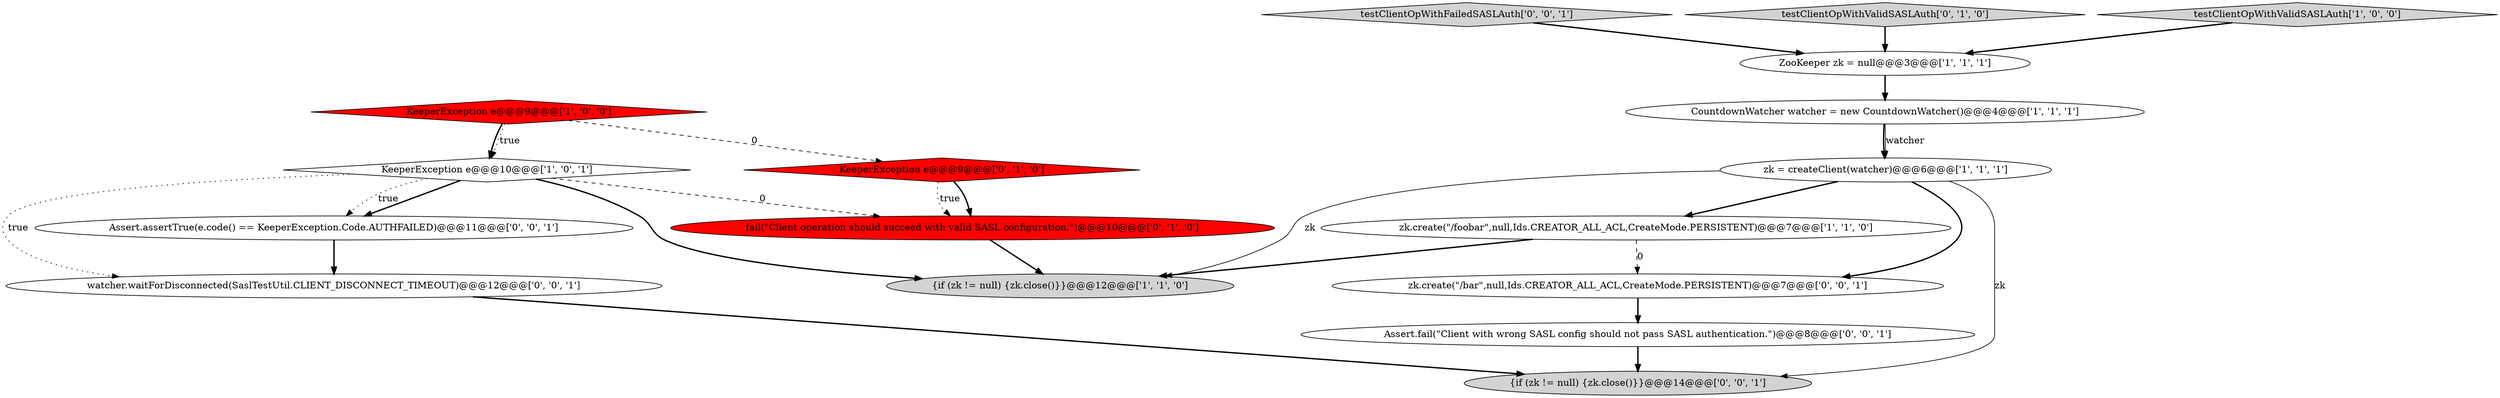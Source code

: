 digraph {
15 [style = filled, label = "testClientOpWithFailedSASLAuth['0', '0', '1']", fillcolor = lightgray, shape = diamond image = "AAA0AAABBB3BBB"];
9 [style = filled, label = "KeeperException e@@@9@@@['0', '1', '0']", fillcolor = red, shape = diamond image = "AAA1AAABBB2BBB"];
10 [style = filled, label = "testClientOpWithValidSASLAuth['0', '1', '0']", fillcolor = lightgray, shape = diamond image = "AAA0AAABBB2BBB"];
16 [style = filled, label = "Assert.assertTrue(e.code() == KeeperException.Code.AUTHFAILED)@@@11@@@['0', '0', '1']", fillcolor = white, shape = ellipse image = "AAA0AAABBB3BBB"];
11 [style = filled, label = "watcher.waitForDisconnected(SaslTestUtil.CLIENT_DISCONNECT_TIMEOUT)@@@12@@@['0', '0', '1']", fillcolor = white, shape = ellipse image = "AAA0AAABBB3BBB"];
2 [style = filled, label = "{if (zk != null) {zk.close()}}@@@12@@@['1', '1', '0']", fillcolor = lightgray, shape = ellipse image = "AAA0AAABBB1BBB"];
8 [style = filled, label = "fail(\"Client operation should succeed with valid SASL configuration.\")@@@10@@@['0', '1', '0']", fillcolor = red, shape = ellipse image = "AAA1AAABBB2BBB"];
13 [style = filled, label = "Assert.fail(\"Client with wrong SASL config should not pass SASL authentication.\")@@@8@@@['0', '0', '1']", fillcolor = white, shape = ellipse image = "AAA0AAABBB3BBB"];
3 [style = filled, label = "CountdownWatcher watcher = new CountdownWatcher()@@@4@@@['1', '1', '1']", fillcolor = white, shape = ellipse image = "AAA0AAABBB1BBB"];
4 [style = filled, label = "testClientOpWithValidSASLAuth['1', '0', '0']", fillcolor = lightgray, shape = diamond image = "AAA0AAABBB1BBB"];
12 [style = filled, label = "zk.create(\"/bar\",null,Ids.CREATOR_ALL_ACL,CreateMode.PERSISTENT)@@@7@@@['0', '0', '1']", fillcolor = white, shape = ellipse image = "AAA0AAABBB3BBB"];
7 [style = filled, label = "ZooKeeper zk = null@@@3@@@['1', '1', '1']", fillcolor = white, shape = ellipse image = "AAA0AAABBB1BBB"];
0 [style = filled, label = "zk = createClient(watcher)@@@6@@@['1', '1', '1']", fillcolor = white, shape = ellipse image = "AAA0AAABBB1BBB"];
14 [style = filled, label = "{if (zk != null) {zk.close()}}@@@14@@@['0', '0', '1']", fillcolor = lightgray, shape = ellipse image = "AAA0AAABBB3BBB"];
5 [style = filled, label = "zk.create(\"/foobar\",null,Ids.CREATOR_ALL_ACL,CreateMode.PERSISTENT)@@@7@@@['1', '1', '0']", fillcolor = white, shape = ellipse image = "AAA0AAABBB1BBB"];
6 [style = filled, label = "KeeperException e@@@10@@@['1', '0', '1']", fillcolor = white, shape = diamond image = "AAA0AAABBB1BBB"];
1 [style = filled, label = "KeeperException e@@@9@@@['1', '0', '0']", fillcolor = red, shape = diamond image = "AAA1AAABBB1BBB"];
6->8 [style = dashed, label="0"];
0->2 [style = solid, label="zk"];
5->12 [style = dashed, label="0"];
16->11 [style = bold, label=""];
15->7 [style = bold, label=""];
11->14 [style = bold, label=""];
0->12 [style = bold, label=""];
1->9 [style = dashed, label="0"];
9->8 [style = bold, label=""];
10->7 [style = bold, label=""];
4->7 [style = bold, label=""];
7->3 [style = bold, label=""];
3->0 [style = bold, label=""];
6->2 [style = bold, label=""];
9->8 [style = dotted, label="true"];
12->13 [style = bold, label=""];
5->2 [style = bold, label=""];
1->6 [style = bold, label=""];
8->2 [style = bold, label=""];
6->16 [style = bold, label=""];
0->14 [style = solid, label="zk"];
1->6 [style = dotted, label="true"];
6->11 [style = dotted, label="true"];
13->14 [style = bold, label=""];
3->0 [style = solid, label="watcher"];
6->16 [style = dotted, label="true"];
0->5 [style = bold, label=""];
}
